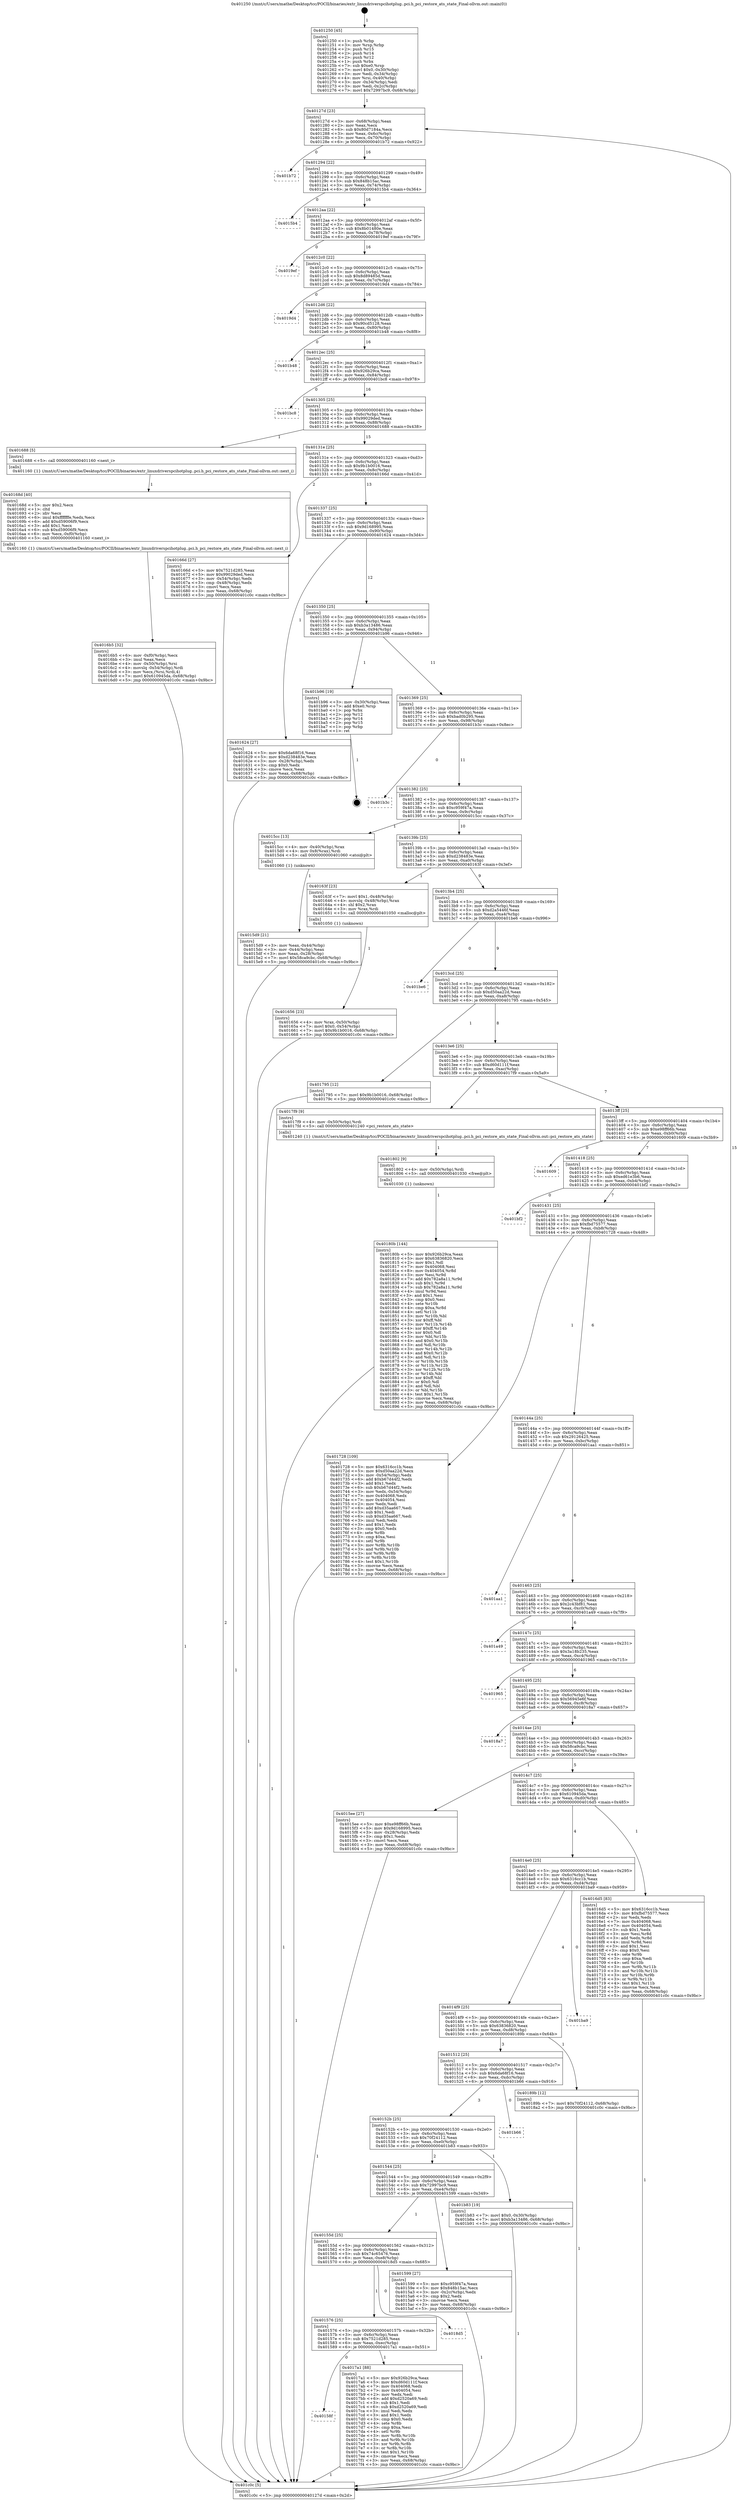 digraph "0x401250" {
  label = "0x401250 (/mnt/c/Users/mathe/Desktop/tcc/POCII/binaries/extr_linuxdriverspcihotplug..pci.h_pci_restore_ats_state_Final-ollvm.out::main(0))"
  labelloc = "t"
  node[shape=record]

  Entry [label="",width=0.3,height=0.3,shape=circle,fillcolor=black,style=filled]
  "0x40127d" [label="{
     0x40127d [23]\l
     | [instrs]\l
     &nbsp;&nbsp;0x40127d \<+3\>: mov -0x68(%rbp),%eax\l
     &nbsp;&nbsp;0x401280 \<+2\>: mov %eax,%ecx\l
     &nbsp;&nbsp;0x401282 \<+6\>: sub $0x80d7184a,%ecx\l
     &nbsp;&nbsp;0x401288 \<+3\>: mov %eax,-0x6c(%rbp)\l
     &nbsp;&nbsp;0x40128b \<+3\>: mov %ecx,-0x70(%rbp)\l
     &nbsp;&nbsp;0x40128e \<+6\>: je 0000000000401b72 \<main+0x922\>\l
  }"]
  "0x401b72" [label="{
     0x401b72\l
  }", style=dashed]
  "0x401294" [label="{
     0x401294 [22]\l
     | [instrs]\l
     &nbsp;&nbsp;0x401294 \<+5\>: jmp 0000000000401299 \<main+0x49\>\l
     &nbsp;&nbsp;0x401299 \<+3\>: mov -0x6c(%rbp),%eax\l
     &nbsp;&nbsp;0x40129c \<+5\>: sub $0x848b15ac,%eax\l
     &nbsp;&nbsp;0x4012a1 \<+3\>: mov %eax,-0x74(%rbp)\l
     &nbsp;&nbsp;0x4012a4 \<+6\>: je 00000000004015b4 \<main+0x364\>\l
  }"]
  Exit [label="",width=0.3,height=0.3,shape=circle,fillcolor=black,style=filled,peripheries=2]
  "0x4015b4" [label="{
     0x4015b4\l
  }", style=dashed]
  "0x4012aa" [label="{
     0x4012aa [22]\l
     | [instrs]\l
     &nbsp;&nbsp;0x4012aa \<+5\>: jmp 00000000004012af \<main+0x5f\>\l
     &nbsp;&nbsp;0x4012af \<+3\>: mov -0x6c(%rbp),%eax\l
     &nbsp;&nbsp;0x4012b2 \<+5\>: sub $0x8b01480e,%eax\l
     &nbsp;&nbsp;0x4012b7 \<+3\>: mov %eax,-0x78(%rbp)\l
     &nbsp;&nbsp;0x4012ba \<+6\>: je 00000000004019ef \<main+0x79f\>\l
  }"]
  "0x40180b" [label="{
     0x40180b [144]\l
     | [instrs]\l
     &nbsp;&nbsp;0x40180b \<+5\>: mov $0x926b29ca,%eax\l
     &nbsp;&nbsp;0x401810 \<+5\>: mov $0x63836820,%ecx\l
     &nbsp;&nbsp;0x401815 \<+2\>: mov $0x1,%dl\l
     &nbsp;&nbsp;0x401817 \<+7\>: mov 0x404068,%esi\l
     &nbsp;&nbsp;0x40181e \<+8\>: mov 0x404054,%r8d\l
     &nbsp;&nbsp;0x401826 \<+3\>: mov %esi,%r9d\l
     &nbsp;&nbsp;0x401829 \<+7\>: add $0x782a8a11,%r9d\l
     &nbsp;&nbsp;0x401830 \<+4\>: sub $0x1,%r9d\l
     &nbsp;&nbsp;0x401834 \<+7\>: sub $0x782a8a11,%r9d\l
     &nbsp;&nbsp;0x40183b \<+4\>: imul %r9d,%esi\l
     &nbsp;&nbsp;0x40183f \<+3\>: and $0x1,%esi\l
     &nbsp;&nbsp;0x401842 \<+3\>: cmp $0x0,%esi\l
     &nbsp;&nbsp;0x401845 \<+4\>: sete %r10b\l
     &nbsp;&nbsp;0x401849 \<+4\>: cmp $0xa,%r8d\l
     &nbsp;&nbsp;0x40184d \<+4\>: setl %r11b\l
     &nbsp;&nbsp;0x401851 \<+3\>: mov %r10b,%bl\l
     &nbsp;&nbsp;0x401854 \<+3\>: xor $0xff,%bl\l
     &nbsp;&nbsp;0x401857 \<+3\>: mov %r11b,%r14b\l
     &nbsp;&nbsp;0x40185a \<+4\>: xor $0xff,%r14b\l
     &nbsp;&nbsp;0x40185e \<+3\>: xor $0x0,%dl\l
     &nbsp;&nbsp;0x401861 \<+3\>: mov %bl,%r15b\l
     &nbsp;&nbsp;0x401864 \<+4\>: and $0x0,%r15b\l
     &nbsp;&nbsp;0x401868 \<+3\>: and %dl,%r10b\l
     &nbsp;&nbsp;0x40186b \<+3\>: mov %r14b,%r12b\l
     &nbsp;&nbsp;0x40186e \<+4\>: and $0x0,%r12b\l
     &nbsp;&nbsp;0x401872 \<+3\>: and %dl,%r11b\l
     &nbsp;&nbsp;0x401875 \<+3\>: or %r10b,%r15b\l
     &nbsp;&nbsp;0x401878 \<+3\>: or %r11b,%r12b\l
     &nbsp;&nbsp;0x40187b \<+3\>: xor %r12b,%r15b\l
     &nbsp;&nbsp;0x40187e \<+3\>: or %r14b,%bl\l
     &nbsp;&nbsp;0x401881 \<+3\>: xor $0xff,%bl\l
     &nbsp;&nbsp;0x401884 \<+3\>: or $0x0,%dl\l
     &nbsp;&nbsp;0x401887 \<+2\>: and %dl,%bl\l
     &nbsp;&nbsp;0x401889 \<+3\>: or %bl,%r15b\l
     &nbsp;&nbsp;0x40188c \<+4\>: test $0x1,%r15b\l
     &nbsp;&nbsp;0x401890 \<+3\>: cmovne %ecx,%eax\l
     &nbsp;&nbsp;0x401893 \<+3\>: mov %eax,-0x68(%rbp)\l
     &nbsp;&nbsp;0x401896 \<+5\>: jmp 0000000000401c0c \<main+0x9bc\>\l
  }"]
  "0x4019ef" [label="{
     0x4019ef\l
  }", style=dashed]
  "0x4012c0" [label="{
     0x4012c0 [22]\l
     | [instrs]\l
     &nbsp;&nbsp;0x4012c0 \<+5\>: jmp 00000000004012c5 \<main+0x75\>\l
     &nbsp;&nbsp;0x4012c5 \<+3\>: mov -0x6c(%rbp),%eax\l
     &nbsp;&nbsp;0x4012c8 \<+5\>: sub $0x8d89485d,%eax\l
     &nbsp;&nbsp;0x4012cd \<+3\>: mov %eax,-0x7c(%rbp)\l
     &nbsp;&nbsp;0x4012d0 \<+6\>: je 00000000004019d4 \<main+0x784\>\l
  }"]
  "0x401802" [label="{
     0x401802 [9]\l
     | [instrs]\l
     &nbsp;&nbsp;0x401802 \<+4\>: mov -0x50(%rbp),%rdi\l
     &nbsp;&nbsp;0x401806 \<+5\>: call 0000000000401030 \<free@plt\>\l
     | [calls]\l
     &nbsp;&nbsp;0x401030 \{1\} (unknown)\l
  }"]
  "0x4019d4" [label="{
     0x4019d4\l
  }", style=dashed]
  "0x4012d6" [label="{
     0x4012d6 [22]\l
     | [instrs]\l
     &nbsp;&nbsp;0x4012d6 \<+5\>: jmp 00000000004012db \<main+0x8b\>\l
     &nbsp;&nbsp;0x4012db \<+3\>: mov -0x6c(%rbp),%eax\l
     &nbsp;&nbsp;0x4012de \<+5\>: sub $0x90cd5128,%eax\l
     &nbsp;&nbsp;0x4012e3 \<+3\>: mov %eax,-0x80(%rbp)\l
     &nbsp;&nbsp;0x4012e6 \<+6\>: je 0000000000401b48 \<main+0x8f8\>\l
  }"]
  "0x40158f" [label="{
     0x40158f\l
  }", style=dashed]
  "0x401b48" [label="{
     0x401b48\l
  }", style=dashed]
  "0x4012ec" [label="{
     0x4012ec [25]\l
     | [instrs]\l
     &nbsp;&nbsp;0x4012ec \<+5\>: jmp 00000000004012f1 \<main+0xa1\>\l
     &nbsp;&nbsp;0x4012f1 \<+3\>: mov -0x6c(%rbp),%eax\l
     &nbsp;&nbsp;0x4012f4 \<+5\>: sub $0x926b29ca,%eax\l
     &nbsp;&nbsp;0x4012f9 \<+6\>: mov %eax,-0x84(%rbp)\l
     &nbsp;&nbsp;0x4012ff \<+6\>: je 0000000000401bc8 \<main+0x978\>\l
  }"]
  "0x4017a1" [label="{
     0x4017a1 [88]\l
     | [instrs]\l
     &nbsp;&nbsp;0x4017a1 \<+5\>: mov $0x926b29ca,%eax\l
     &nbsp;&nbsp;0x4017a6 \<+5\>: mov $0xd60d111f,%ecx\l
     &nbsp;&nbsp;0x4017ab \<+7\>: mov 0x404068,%edx\l
     &nbsp;&nbsp;0x4017b2 \<+7\>: mov 0x404054,%esi\l
     &nbsp;&nbsp;0x4017b9 \<+2\>: mov %edx,%edi\l
     &nbsp;&nbsp;0x4017bb \<+6\>: add $0xd2520a69,%edi\l
     &nbsp;&nbsp;0x4017c1 \<+3\>: sub $0x1,%edi\l
     &nbsp;&nbsp;0x4017c4 \<+6\>: sub $0xd2520a69,%edi\l
     &nbsp;&nbsp;0x4017ca \<+3\>: imul %edi,%edx\l
     &nbsp;&nbsp;0x4017cd \<+3\>: and $0x1,%edx\l
     &nbsp;&nbsp;0x4017d0 \<+3\>: cmp $0x0,%edx\l
     &nbsp;&nbsp;0x4017d3 \<+4\>: sete %r8b\l
     &nbsp;&nbsp;0x4017d7 \<+3\>: cmp $0xa,%esi\l
     &nbsp;&nbsp;0x4017da \<+4\>: setl %r9b\l
     &nbsp;&nbsp;0x4017de \<+3\>: mov %r8b,%r10b\l
     &nbsp;&nbsp;0x4017e1 \<+3\>: and %r9b,%r10b\l
     &nbsp;&nbsp;0x4017e4 \<+3\>: xor %r9b,%r8b\l
     &nbsp;&nbsp;0x4017e7 \<+3\>: or %r8b,%r10b\l
     &nbsp;&nbsp;0x4017ea \<+4\>: test $0x1,%r10b\l
     &nbsp;&nbsp;0x4017ee \<+3\>: cmovne %ecx,%eax\l
     &nbsp;&nbsp;0x4017f1 \<+3\>: mov %eax,-0x68(%rbp)\l
     &nbsp;&nbsp;0x4017f4 \<+5\>: jmp 0000000000401c0c \<main+0x9bc\>\l
  }"]
  "0x401bc8" [label="{
     0x401bc8\l
  }", style=dashed]
  "0x401305" [label="{
     0x401305 [25]\l
     | [instrs]\l
     &nbsp;&nbsp;0x401305 \<+5\>: jmp 000000000040130a \<main+0xba\>\l
     &nbsp;&nbsp;0x40130a \<+3\>: mov -0x6c(%rbp),%eax\l
     &nbsp;&nbsp;0x40130d \<+5\>: sub $0x99029ded,%eax\l
     &nbsp;&nbsp;0x401312 \<+6\>: mov %eax,-0x88(%rbp)\l
     &nbsp;&nbsp;0x401318 \<+6\>: je 0000000000401688 \<main+0x438\>\l
  }"]
  "0x401576" [label="{
     0x401576 [25]\l
     | [instrs]\l
     &nbsp;&nbsp;0x401576 \<+5\>: jmp 000000000040157b \<main+0x32b\>\l
     &nbsp;&nbsp;0x40157b \<+3\>: mov -0x6c(%rbp),%eax\l
     &nbsp;&nbsp;0x40157e \<+5\>: sub $0x7521d285,%eax\l
     &nbsp;&nbsp;0x401583 \<+6\>: mov %eax,-0xec(%rbp)\l
     &nbsp;&nbsp;0x401589 \<+6\>: je 00000000004017a1 \<main+0x551\>\l
  }"]
  "0x401688" [label="{
     0x401688 [5]\l
     | [instrs]\l
     &nbsp;&nbsp;0x401688 \<+5\>: call 0000000000401160 \<next_i\>\l
     | [calls]\l
     &nbsp;&nbsp;0x401160 \{1\} (/mnt/c/Users/mathe/Desktop/tcc/POCII/binaries/extr_linuxdriverspcihotplug..pci.h_pci_restore_ats_state_Final-ollvm.out::next_i)\l
  }"]
  "0x40131e" [label="{
     0x40131e [25]\l
     | [instrs]\l
     &nbsp;&nbsp;0x40131e \<+5\>: jmp 0000000000401323 \<main+0xd3\>\l
     &nbsp;&nbsp;0x401323 \<+3\>: mov -0x6c(%rbp),%eax\l
     &nbsp;&nbsp;0x401326 \<+5\>: sub $0x9b1b0016,%eax\l
     &nbsp;&nbsp;0x40132b \<+6\>: mov %eax,-0x8c(%rbp)\l
     &nbsp;&nbsp;0x401331 \<+6\>: je 000000000040166d \<main+0x41d\>\l
  }"]
  "0x4018d5" [label="{
     0x4018d5\l
  }", style=dashed]
  "0x40166d" [label="{
     0x40166d [27]\l
     | [instrs]\l
     &nbsp;&nbsp;0x40166d \<+5\>: mov $0x7521d285,%eax\l
     &nbsp;&nbsp;0x401672 \<+5\>: mov $0x99029ded,%ecx\l
     &nbsp;&nbsp;0x401677 \<+3\>: mov -0x54(%rbp),%edx\l
     &nbsp;&nbsp;0x40167a \<+3\>: cmp -0x48(%rbp),%edx\l
     &nbsp;&nbsp;0x40167d \<+3\>: cmovl %ecx,%eax\l
     &nbsp;&nbsp;0x401680 \<+3\>: mov %eax,-0x68(%rbp)\l
     &nbsp;&nbsp;0x401683 \<+5\>: jmp 0000000000401c0c \<main+0x9bc\>\l
  }"]
  "0x401337" [label="{
     0x401337 [25]\l
     | [instrs]\l
     &nbsp;&nbsp;0x401337 \<+5\>: jmp 000000000040133c \<main+0xec\>\l
     &nbsp;&nbsp;0x40133c \<+3\>: mov -0x6c(%rbp),%eax\l
     &nbsp;&nbsp;0x40133f \<+5\>: sub $0x9d168995,%eax\l
     &nbsp;&nbsp;0x401344 \<+6\>: mov %eax,-0x90(%rbp)\l
     &nbsp;&nbsp;0x40134a \<+6\>: je 0000000000401624 \<main+0x3d4\>\l
  }"]
  "0x4016b5" [label="{
     0x4016b5 [32]\l
     | [instrs]\l
     &nbsp;&nbsp;0x4016b5 \<+6\>: mov -0xf0(%rbp),%ecx\l
     &nbsp;&nbsp;0x4016bb \<+3\>: imul %eax,%ecx\l
     &nbsp;&nbsp;0x4016be \<+4\>: mov -0x50(%rbp),%rsi\l
     &nbsp;&nbsp;0x4016c2 \<+4\>: movslq -0x54(%rbp),%rdi\l
     &nbsp;&nbsp;0x4016c6 \<+3\>: mov %ecx,(%rsi,%rdi,4)\l
     &nbsp;&nbsp;0x4016c9 \<+7\>: movl $0x610945da,-0x68(%rbp)\l
     &nbsp;&nbsp;0x4016d0 \<+5\>: jmp 0000000000401c0c \<main+0x9bc\>\l
  }"]
  "0x401624" [label="{
     0x401624 [27]\l
     | [instrs]\l
     &nbsp;&nbsp;0x401624 \<+5\>: mov $0x6da68f16,%eax\l
     &nbsp;&nbsp;0x401629 \<+5\>: mov $0xd238483e,%ecx\l
     &nbsp;&nbsp;0x40162e \<+3\>: mov -0x28(%rbp),%edx\l
     &nbsp;&nbsp;0x401631 \<+3\>: cmp $0x0,%edx\l
     &nbsp;&nbsp;0x401634 \<+3\>: cmove %ecx,%eax\l
     &nbsp;&nbsp;0x401637 \<+3\>: mov %eax,-0x68(%rbp)\l
     &nbsp;&nbsp;0x40163a \<+5\>: jmp 0000000000401c0c \<main+0x9bc\>\l
  }"]
  "0x401350" [label="{
     0x401350 [25]\l
     | [instrs]\l
     &nbsp;&nbsp;0x401350 \<+5\>: jmp 0000000000401355 \<main+0x105\>\l
     &nbsp;&nbsp;0x401355 \<+3\>: mov -0x6c(%rbp),%eax\l
     &nbsp;&nbsp;0x401358 \<+5\>: sub $0xb3a13486,%eax\l
     &nbsp;&nbsp;0x40135d \<+6\>: mov %eax,-0x94(%rbp)\l
     &nbsp;&nbsp;0x401363 \<+6\>: je 0000000000401b96 \<main+0x946\>\l
  }"]
  "0x40168d" [label="{
     0x40168d [40]\l
     | [instrs]\l
     &nbsp;&nbsp;0x40168d \<+5\>: mov $0x2,%ecx\l
     &nbsp;&nbsp;0x401692 \<+1\>: cltd\l
     &nbsp;&nbsp;0x401693 \<+2\>: idiv %ecx\l
     &nbsp;&nbsp;0x401695 \<+6\>: imul $0xfffffffe,%edx,%ecx\l
     &nbsp;&nbsp;0x40169b \<+6\>: add $0xd59006f9,%ecx\l
     &nbsp;&nbsp;0x4016a1 \<+3\>: add $0x1,%ecx\l
     &nbsp;&nbsp;0x4016a4 \<+6\>: sub $0xd59006f9,%ecx\l
     &nbsp;&nbsp;0x4016aa \<+6\>: mov %ecx,-0xf0(%rbp)\l
     &nbsp;&nbsp;0x4016b0 \<+5\>: call 0000000000401160 \<next_i\>\l
     | [calls]\l
     &nbsp;&nbsp;0x401160 \{1\} (/mnt/c/Users/mathe/Desktop/tcc/POCII/binaries/extr_linuxdriverspcihotplug..pci.h_pci_restore_ats_state_Final-ollvm.out::next_i)\l
  }"]
  "0x401b96" [label="{
     0x401b96 [19]\l
     | [instrs]\l
     &nbsp;&nbsp;0x401b96 \<+3\>: mov -0x30(%rbp),%eax\l
     &nbsp;&nbsp;0x401b99 \<+7\>: add $0xe0,%rsp\l
     &nbsp;&nbsp;0x401ba0 \<+1\>: pop %rbx\l
     &nbsp;&nbsp;0x401ba1 \<+2\>: pop %r12\l
     &nbsp;&nbsp;0x401ba3 \<+2\>: pop %r14\l
     &nbsp;&nbsp;0x401ba5 \<+2\>: pop %r15\l
     &nbsp;&nbsp;0x401ba7 \<+1\>: pop %rbp\l
     &nbsp;&nbsp;0x401ba8 \<+1\>: ret\l
  }"]
  "0x401369" [label="{
     0x401369 [25]\l
     | [instrs]\l
     &nbsp;&nbsp;0x401369 \<+5\>: jmp 000000000040136e \<main+0x11e\>\l
     &nbsp;&nbsp;0x40136e \<+3\>: mov -0x6c(%rbp),%eax\l
     &nbsp;&nbsp;0x401371 \<+5\>: sub $0xbad0b295,%eax\l
     &nbsp;&nbsp;0x401376 \<+6\>: mov %eax,-0x98(%rbp)\l
     &nbsp;&nbsp;0x40137c \<+6\>: je 0000000000401b3c \<main+0x8ec\>\l
  }"]
  "0x401656" [label="{
     0x401656 [23]\l
     | [instrs]\l
     &nbsp;&nbsp;0x401656 \<+4\>: mov %rax,-0x50(%rbp)\l
     &nbsp;&nbsp;0x40165a \<+7\>: movl $0x0,-0x54(%rbp)\l
     &nbsp;&nbsp;0x401661 \<+7\>: movl $0x9b1b0016,-0x68(%rbp)\l
     &nbsp;&nbsp;0x401668 \<+5\>: jmp 0000000000401c0c \<main+0x9bc\>\l
  }"]
  "0x401b3c" [label="{
     0x401b3c\l
  }", style=dashed]
  "0x401382" [label="{
     0x401382 [25]\l
     | [instrs]\l
     &nbsp;&nbsp;0x401382 \<+5\>: jmp 0000000000401387 \<main+0x137\>\l
     &nbsp;&nbsp;0x401387 \<+3\>: mov -0x6c(%rbp),%eax\l
     &nbsp;&nbsp;0x40138a \<+5\>: sub $0xc959f47a,%eax\l
     &nbsp;&nbsp;0x40138f \<+6\>: mov %eax,-0x9c(%rbp)\l
     &nbsp;&nbsp;0x401395 \<+6\>: je 00000000004015cc \<main+0x37c\>\l
  }"]
  "0x4015d9" [label="{
     0x4015d9 [21]\l
     | [instrs]\l
     &nbsp;&nbsp;0x4015d9 \<+3\>: mov %eax,-0x44(%rbp)\l
     &nbsp;&nbsp;0x4015dc \<+3\>: mov -0x44(%rbp),%eax\l
     &nbsp;&nbsp;0x4015df \<+3\>: mov %eax,-0x28(%rbp)\l
     &nbsp;&nbsp;0x4015e2 \<+7\>: movl $0x58ca9cbc,-0x68(%rbp)\l
     &nbsp;&nbsp;0x4015e9 \<+5\>: jmp 0000000000401c0c \<main+0x9bc\>\l
  }"]
  "0x4015cc" [label="{
     0x4015cc [13]\l
     | [instrs]\l
     &nbsp;&nbsp;0x4015cc \<+4\>: mov -0x40(%rbp),%rax\l
     &nbsp;&nbsp;0x4015d0 \<+4\>: mov 0x8(%rax),%rdi\l
     &nbsp;&nbsp;0x4015d4 \<+5\>: call 0000000000401060 \<atoi@plt\>\l
     | [calls]\l
     &nbsp;&nbsp;0x401060 \{1\} (unknown)\l
  }"]
  "0x40139b" [label="{
     0x40139b [25]\l
     | [instrs]\l
     &nbsp;&nbsp;0x40139b \<+5\>: jmp 00000000004013a0 \<main+0x150\>\l
     &nbsp;&nbsp;0x4013a0 \<+3\>: mov -0x6c(%rbp),%eax\l
     &nbsp;&nbsp;0x4013a3 \<+5\>: sub $0xd238483e,%eax\l
     &nbsp;&nbsp;0x4013a8 \<+6\>: mov %eax,-0xa0(%rbp)\l
     &nbsp;&nbsp;0x4013ae \<+6\>: je 000000000040163f \<main+0x3ef\>\l
  }"]
  "0x401250" [label="{
     0x401250 [45]\l
     | [instrs]\l
     &nbsp;&nbsp;0x401250 \<+1\>: push %rbp\l
     &nbsp;&nbsp;0x401251 \<+3\>: mov %rsp,%rbp\l
     &nbsp;&nbsp;0x401254 \<+2\>: push %r15\l
     &nbsp;&nbsp;0x401256 \<+2\>: push %r14\l
     &nbsp;&nbsp;0x401258 \<+2\>: push %r12\l
     &nbsp;&nbsp;0x40125a \<+1\>: push %rbx\l
     &nbsp;&nbsp;0x40125b \<+7\>: sub $0xe0,%rsp\l
     &nbsp;&nbsp;0x401262 \<+7\>: movl $0x0,-0x30(%rbp)\l
     &nbsp;&nbsp;0x401269 \<+3\>: mov %edi,-0x34(%rbp)\l
     &nbsp;&nbsp;0x40126c \<+4\>: mov %rsi,-0x40(%rbp)\l
     &nbsp;&nbsp;0x401270 \<+3\>: mov -0x34(%rbp),%edi\l
     &nbsp;&nbsp;0x401273 \<+3\>: mov %edi,-0x2c(%rbp)\l
     &nbsp;&nbsp;0x401276 \<+7\>: movl $0x72997bc9,-0x68(%rbp)\l
  }"]
  "0x40163f" [label="{
     0x40163f [23]\l
     | [instrs]\l
     &nbsp;&nbsp;0x40163f \<+7\>: movl $0x1,-0x48(%rbp)\l
     &nbsp;&nbsp;0x401646 \<+4\>: movslq -0x48(%rbp),%rax\l
     &nbsp;&nbsp;0x40164a \<+4\>: shl $0x2,%rax\l
     &nbsp;&nbsp;0x40164e \<+3\>: mov %rax,%rdi\l
     &nbsp;&nbsp;0x401651 \<+5\>: call 0000000000401050 \<malloc@plt\>\l
     | [calls]\l
     &nbsp;&nbsp;0x401050 \{1\} (unknown)\l
  }"]
  "0x4013b4" [label="{
     0x4013b4 [25]\l
     | [instrs]\l
     &nbsp;&nbsp;0x4013b4 \<+5\>: jmp 00000000004013b9 \<main+0x169\>\l
     &nbsp;&nbsp;0x4013b9 \<+3\>: mov -0x6c(%rbp),%eax\l
     &nbsp;&nbsp;0x4013bc \<+5\>: sub $0xd2a5446f,%eax\l
     &nbsp;&nbsp;0x4013c1 \<+6\>: mov %eax,-0xa4(%rbp)\l
     &nbsp;&nbsp;0x4013c7 \<+6\>: je 0000000000401be6 \<main+0x996\>\l
  }"]
  "0x401c0c" [label="{
     0x401c0c [5]\l
     | [instrs]\l
     &nbsp;&nbsp;0x401c0c \<+5\>: jmp 000000000040127d \<main+0x2d\>\l
  }"]
  "0x401be6" [label="{
     0x401be6\l
  }", style=dashed]
  "0x4013cd" [label="{
     0x4013cd [25]\l
     | [instrs]\l
     &nbsp;&nbsp;0x4013cd \<+5\>: jmp 00000000004013d2 \<main+0x182\>\l
     &nbsp;&nbsp;0x4013d2 \<+3\>: mov -0x6c(%rbp),%eax\l
     &nbsp;&nbsp;0x4013d5 \<+5\>: sub $0xd50aa22d,%eax\l
     &nbsp;&nbsp;0x4013da \<+6\>: mov %eax,-0xa8(%rbp)\l
     &nbsp;&nbsp;0x4013e0 \<+6\>: je 0000000000401795 \<main+0x545\>\l
  }"]
  "0x40155d" [label="{
     0x40155d [25]\l
     | [instrs]\l
     &nbsp;&nbsp;0x40155d \<+5\>: jmp 0000000000401562 \<main+0x312\>\l
     &nbsp;&nbsp;0x401562 \<+3\>: mov -0x6c(%rbp),%eax\l
     &nbsp;&nbsp;0x401565 \<+5\>: sub $0x74c65476,%eax\l
     &nbsp;&nbsp;0x40156a \<+6\>: mov %eax,-0xe8(%rbp)\l
     &nbsp;&nbsp;0x401570 \<+6\>: je 00000000004018d5 \<main+0x685\>\l
  }"]
  "0x401795" [label="{
     0x401795 [12]\l
     | [instrs]\l
     &nbsp;&nbsp;0x401795 \<+7\>: movl $0x9b1b0016,-0x68(%rbp)\l
     &nbsp;&nbsp;0x40179c \<+5\>: jmp 0000000000401c0c \<main+0x9bc\>\l
  }"]
  "0x4013e6" [label="{
     0x4013e6 [25]\l
     | [instrs]\l
     &nbsp;&nbsp;0x4013e6 \<+5\>: jmp 00000000004013eb \<main+0x19b\>\l
     &nbsp;&nbsp;0x4013eb \<+3\>: mov -0x6c(%rbp),%eax\l
     &nbsp;&nbsp;0x4013ee \<+5\>: sub $0xd60d111f,%eax\l
     &nbsp;&nbsp;0x4013f3 \<+6\>: mov %eax,-0xac(%rbp)\l
     &nbsp;&nbsp;0x4013f9 \<+6\>: je 00000000004017f9 \<main+0x5a9\>\l
  }"]
  "0x401599" [label="{
     0x401599 [27]\l
     | [instrs]\l
     &nbsp;&nbsp;0x401599 \<+5\>: mov $0xc959f47a,%eax\l
     &nbsp;&nbsp;0x40159e \<+5\>: mov $0x848b15ac,%ecx\l
     &nbsp;&nbsp;0x4015a3 \<+3\>: mov -0x2c(%rbp),%edx\l
     &nbsp;&nbsp;0x4015a6 \<+3\>: cmp $0x2,%edx\l
     &nbsp;&nbsp;0x4015a9 \<+3\>: cmovne %ecx,%eax\l
     &nbsp;&nbsp;0x4015ac \<+3\>: mov %eax,-0x68(%rbp)\l
     &nbsp;&nbsp;0x4015af \<+5\>: jmp 0000000000401c0c \<main+0x9bc\>\l
  }"]
  "0x4017f9" [label="{
     0x4017f9 [9]\l
     | [instrs]\l
     &nbsp;&nbsp;0x4017f9 \<+4\>: mov -0x50(%rbp),%rdi\l
     &nbsp;&nbsp;0x4017fd \<+5\>: call 0000000000401240 \<pci_restore_ats_state\>\l
     | [calls]\l
     &nbsp;&nbsp;0x401240 \{1\} (/mnt/c/Users/mathe/Desktop/tcc/POCII/binaries/extr_linuxdriverspcihotplug..pci.h_pci_restore_ats_state_Final-ollvm.out::pci_restore_ats_state)\l
  }"]
  "0x4013ff" [label="{
     0x4013ff [25]\l
     | [instrs]\l
     &nbsp;&nbsp;0x4013ff \<+5\>: jmp 0000000000401404 \<main+0x1b4\>\l
     &nbsp;&nbsp;0x401404 \<+3\>: mov -0x6c(%rbp),%eax\l
     &nbsp;&nbsp;0x401407 \<+5\>: sub $0xe98ff66b,%eax\l
     &nbsp;&nbsp;0x40140c \<+6\>: mov %eax,-0xb0(%rbp)\l
     &nbsp;&nbsp;0x401412 \<+6\>: je 0000000000401609 \<main+0x3b9\>\l
  }"]
  "0x401544" [label="{
     0x401544 [25]\l
     | [instrs]\l
     &nbsp;&nbsp;0x401544 \<+5\>: jmp 0000000000401549 \<main+0x2f9\>\l
     &nbsp;&nbsp;0x401549 \<+3\>: mov -0x6c(%rbp),%eax\l
     &nbsp;&nbsp;0x40154c \<+5\>: sub $0x72997bc9,%eax\l
     &nbsp;&nbsp;0x401551 \<+6\>: mov %eax,-0xe4(%rbp)\l
     &nbsp;&nbsp;0x401557 \<+6\>: je 0000000000401599 \<main+0x349\>\l
  }"]
  "0x401609" [label="{
     0x401609\l
  }", style=dashed]
  "0x401418" [label="{
     0x401418 [25]\l
     | [instrs]\l
     &nbsp;&nbsp;0x401418 \<+5\>: jmp 000000000040141d \<main+0x1cd\>\l
     &nbsp;&nbsp;0x40141d \<+3\>: mov -0x6c(%rbp),%eax\l
     &nbsp;&nbsp;0x401420 \<+5\>: sub $0xed61e3b6,%eax\l
     &nbsp;&nbsp;0x401425 \<+6\>: mov %eax,-0xb4(%rbp)\l
     &nbsp;&nbsp;0x40142b \<+6\>: je 0000000000401bf2 \<main+0x9a2\>\l
  }"]
  "0x401b83" [label="{
     0x401b83 [19]\l
     | [instrs]\l
     &nbsp;&nbsp;0x401b83 \<+7\>: movl $0x0,-0x30(%rbp)\l
     &nbsp;&nbsp;0x401b8a \<+7\>: movl $0xb3a13486,-0x68(%rbp)\l
     &nbsp;&nbsp;0x401b91 \<+5\>: jmp 0000000000401c0c \<main+0x9bc\>\l
  }"]
  "0x401bf2" [label="{
     0x401bf2\l
  }", style=dashed]
  "0x401431" [label="{
     0x401431 [25]\l
     | [instrs]\l
     &nbsp;&nbsp;0x401431 \<+5\>: jmp 0000000000401436 \<main+0x1e6\>\l
     &nbsp;&nbsp;0x401436 \<+3\>: mov -0x6c(%rbp),%eax\l
     &nbsp;&nbsp;0x401439 \<+5\>: sub $0xfbd75577,%eax\l
     &nbsp;&nbsp;0x40143e \<+6\>: mov %eax,-0xb8(%rbp)\l
     &nbsp;&nbsp;0x401444 \<+6\>: je 0000000000401728 \<main+0x4d8\>\l
  }"]
  "0x40152b" [label="{
     0x40152b [25]\l
     | [instrs]\l
     &nbsp;&nbsp;0x40152b \<+5\>: jmp 0000000000401530 \<main+0x2e0\>\l
     &nbsp;&nbsp;0x401530 \<+3\>: mov -0x6c(%rbp),%eax\l
     &nbsp;&nbsp;0x401533 \<+5\>: sub $0x70f24112,%eax\l
     &nbsp;&nbsp;0x401538 \<+6\>: mov %eax,-0xe0(%rbp)\l
     &nbsp;&nbsp;0x40153e \<+6\>: je 0000000000401b83 \<main+0x933\>\l
  }"]
  "0x401728" [label="{
     0x401728 [109]\l
     | [instrs]\l
     &nbsp;&nbsp;0x401728 \<+5\>: mov $0x6316cc1b,%eax\l
     &nbsp;&nbsp;0x40172d \<+5\>: mov $0xd50aa22d,%ecx\l
     &nbsp;&nbsp;0x401732 \<+3\>: mov -0x54(%rbp),%edx\l
     &nbsp;&nbsp;0x401735 \<+6\>: add $0xb67d44f2,%edx\l
     &nbsp;&nbsp;0x40173b \<+3\>: add $0x1,%edx\l
     &nbsp;&nbsp;0x40173e \<+6\>: sub $0xb67d44f2,%edx\l
     &nbsp;&nbsp;0x401744 \<+3\>: mov %edx,-0x54(%rbp)\l
     &nbsp;&nbsp;0x401747 \<+7\>: mov 0x404068,%edx\l
     &nbsp;&nbsp;0x40174e \<+7\>: mov 0x404054,%esi\l
     &nbsp;&nbsp;0x401755 \<+2\>: mov %edx,%edi\l
     &nbsp;&nbsp;0x401757 \<+6\>: add $0xd35aa667,%edi\l
     &nbsp;&nbsp;0x40175d \<+3\>: sub $0x1,%edi\l
     &nbsp;&nbsp;0x401760 \<+6\>: sub $0xd35aa667,%edi\l
     &nbsp;&nbsp;0x401766 \<+3\>: imul %edi,%edx\l
     &nbsp;&nbsp;0x401769 \<+3\>: and $0x1,%edx\l
     &nbsp;&nbsp;0x40176c \<+3\>: cmp $0x0,%edx\l
     &nbsp;&nbsp;0x40176f \<+4\>: sete %r8b\l
     &nbsp;&nbsp;0x401773 \<+3\>: cmp $0xa,%esi\l
     &nbsp;&nbsp;0x401776 \<+4\>: setl %r9b\l
     &nbsp;&nbsp;0x40177a \<+3\>: mov %r8b,%r10b\l
     &nbsp;&nbsp;0x40177d \<+3\>: and %r9b,%r10b\l
     &nbsp;&nbsp;0x401780 \<+3\>: xor %r9b,%r8b\l
     &nbsp;&nbsp;0x401783 \<+3\>: or %r8b,%r10b\l
     &nbsp;&nbsp;0x401786 \<+4\>: test $0x1,%r10b\l
     &nbsp;&nbsp;0x40178a \<+3\>: cmovne %ecx,%eax\l
     &nbsp;&nbsp;0x40178d \<+3\>: mov %eax,-0x68(%rbp)\l
     &nbsp;&nbsp;0x401790 \<+5\>: jmp 0000000000401c0c \<main+0x9bc\>\l
  }"]
  "0x40144a" [label="{
     0x40144a [25]\l
     | [instrs]\l
     &nbsp;&nbsp;0x40144a \<+5\>: jmp 000000000040144f \<main+0x1ff\>\l
     &nbsp;&nbsp;0x40144f \<+3\>: mov -0x6c(%rbp),%eax\l
     &nbsp;&nbsp;0x401452 \<+5\>: sub $0x29126425,%eax\l
     &nbsp;&nbsp;0x401457 \<+6\>: mov %eax,-0xbc(%rbp)\l
     &nbsp;&nbsp;0x40145d \<+6\>: je 0000000000401aa1 \<main+0x851\>\l
  }"]
  "0x401b66" [label="{
     0x401b66\l
  }", style=dashed]
  "0x401aa1" [label="{
     0x401aa1\l
  }", style=dashed]
  "0x401463" [label="{
     0x401463 [25]\l
     | [instrs]\l
     &nbsp;&nbsp;0x401463 \<+5\>: jmp 0000000000401468 \<main+0x218\>\l
     &nbsp;&nbsp;0x401468 \<+3\>: mov -0x6c(%rbp),%eax\l
     &nbsp;&nbsp;0x40146b \<+5\>: sub $0x2c43bf81,%eax\l
     &nbsp;&nbsp;0x401470 \<+6\>: mov %eax,-0xc0(%rbp)\l
     &nbsp;&nbsp;0x401476 \<+6\>: je 0000000000401a49 \<main+0x7f9\>\l
  }"]
  "0x401512" [label="{
     0x401512 [25]\l
     | [instrs]\l
     &nbsp;&nbsp;0x401512 \<+5\>: jmp 0000000000401517 \<main+0x2c7\>\l
     &nbsp;&nbsp;0x401517 \<+3\>: mov -0x6c(%rbp),%eax\l
     &nbsp;&nbsp;0x40151a \<+5\>: sub $0x6da68f16,%eax\l
     &nbsp;&nbsp;0x40151f \<+6\>: mov %eax,-0xdc(%rbp)\l
     &nbsp;&nbsp;0x401525 \<+6\>: je 0000000000401b66 \<main+0x916\>\l
  }"]
  "0x401a49" [label="{
     0x401a49\l
  }", style=dashed]
  "0x40147c" [label="{
     0x40147c [25]\l
     | [instrs]\l
     &nbsp;&nbsp;0x40147c \<+5\>: jmp 0000000000401481 \<main+0x231\>\l
     &nbsp;&nbsp;0x401481 \<+3\>: mov -0x6c(%rbp),%eax\l
     &nbsp;&nbsp;0x401484 \<+5\>: sub $0x3a18b235,%eax\l
     &nbsp;&nbsp;0x401489 \<+6\>: mov %eax,-0xc4(%rbp)\l
     &nbsp;&nbsp;0x40148f \<+6\>: je 0000000000401965 \<main+0x715\>\l
  }"]
  "0x40189b" [label="{
     0x40189b [12]\l
     | [instrs]\l
     &nbsp;&nbsp;0x40189b \<+7\>: movl $0x70f24112,-0x68(%rbp)\l
     &nbsp;&nbsp;0x4018a2 \<+5\>: jmp 0000000000401c0c \<main+0x9bc\>\l
  }"]
  "0x401965" [label="{
     0x401965\l
  }", style=dashed]
  "0x401495" [label="{
     0x401495 [25]\l
     | [instrs]\l
     &nbsp;&nbsp;0x401495 \<+5\>: jmp 000000000040149a \<main+0x24a\>\l
     &nbsp;&nbsp;0x40149a \<+3\>: mov -0x6c(%rbp),%eax\l
     &nbsp;&nbsp;0x40149d \<+5\>: sub $0x56945e6f,%eax\l
     &nbsp;&nbsp;0x4014a2 \<+6\>: mov %eax,-0xc8(%rbp)\l
     &nbsp;&nbsp;0x4014a8 \<+6\>: je 00000000004018a7 \<main+0x657\>\l
  }"]
  "0x4014f9" [label="{
     0x4014f9 [25]\l
     | [instrs]\l
     &nbsp;&nbsp;0x4014f9 \<+5\>: jmp 00000000004014fe \<main+0x2ae\>\l
     &nbsp;&nbsp;0x4014fe \<+3\>: mov -0x6c(%rbp),%eax\l
     &nbsp;&nbsp;0x401501 \<+5\>: sub $0x63836820,%eax\l
     &nbsp;&nbsp;0x401506 \<+6\>: mov %eax,-0xd8(%rbp)\l
     &nbsp;&nbsp;0x40150c \<+6\>: je 000000000040189b \<main+0x64b\>\l
  }"]
  "0x4018a7" [label="{
     0x4018a7\l
  }", style=dashed]
  "0x4014ae" [label="{
     0x4014ae [25]\l
     | [instrs]\l
     &nbsp;&nbsp;0x4014ae \<+5\>: jmp 00000000004014b3 \<main+0x263\>\l
     &nbsp;&nbsp;0x4014b3 \<+3\>: mov -0x6c(%rbp),%eax\l
     &nbsp;&nbsp;0x4014b6 \<+5\>: sub $0x58ca9cbc,%eax\l
     &nbsp;&nbsp;0x4014bb \<+6\>: mov %eax,-0xcc(%rbp)\l
     &nbsp;&nbsp;0x4014c1 \<+6\>: je 00000000004015ee \<main+0x39e\>\l
  }"]
  "0x401ba9" [label="{
     0x401ba9\l
  }", style=dashed]
  "0x4015ee" [label="{
     0x4015ee [27]\l
     | [instrs]\l
     &nbsp;&nbsp;0x4015ee \<+5\>: mov $0xe98ff66b,%eax\l
     &nbsp;&nbsp;0x4015f3 \<+5\>: mov $0x9d168995,%ecx\l
     &nbsp;&nbsp;0x4015f8 \<+3\>: mov -0x28(%rbp),%edx\l
     &nbsp;&nbsp;0x4015fb \<+3\>: cmp $0x1,%edx\l
     &nbsp;&nbsp;0x4015fe \<+3\>: cmovl %ecx,%eax\l
     &nbsp;&nbsp;0x401601 \<+3\>: mov %eax,-0x68(%rbp)\l
     &nbsp;&nbsp;0x401604 \<+5\>: jmp 0000000000401c0c \<main+0x9bc\>\l
  }"]
  "0x4014c7" [label="{
     0x4014c7 [25]\l
     | [instrs]\l
     &nbsp;&nbsp;0x4014c7 \<+5\>: jmp 00000000004014cc \<main+0x27c\>\l
     &nbsp;&nbsp;0x4014cc \<+3\>: mov -0x6c(%rbp),%eax\l
     &nbsp;&nbsp;0x4014cf \<+5\>: sub $0x610945da,%eax\l
     &nbsp;&nbsp;0x4014d4 \<+6\>: mov %eax,-0xd0(%rbp)\l
     &nbsp;&nbsp;0x4014da \<+6\>: je 00000000004016d5 \<main+0x485\>\l
  }"]
  "0x4014e0" [label="{
     0x4014e0 [25]\l
     | [instrs]\l
     &nbsp;&nbsp;0x4014e0 \<+5\>: jmp 00000000004014e5 \<main+0x295\>\l
     &nbsp;&nbsp;0x4014e5 \<+3\>: mov -0x6c(%rbp),%eax\l
     &nbsp;&nbsp;0x4014e8 \<+5\>: sub $0x6316cc1b,%eax\l
     &nbsp;&nbsp;0x4014ed \<+6\>: mov %eax,-0xd4(%rbp)\l
     &nbsp;&nbsp;0x4014f3 \<+6\>: je 0000000000401ba9 \<main+0x959\>\l
  }"]
  "0x4016d5" [label="{
     0x4016d5 [83]\l
     | [instrs]\l
     &nbsp;&nbsp;0x4016d5 \<+5\>: mov $0x6316cc1b,%eax\l
     &nbsp;&nbsp;0x4016da \<+5\>: mov $0xfbd75577,%ecx\l
     &nbsp;&nbsp;0x4016df \<+2\>: xor %edx,%edx\l
     &nbsp;&nbsp;0x4016e1 \<+7\>: mov 0x404068,%esi\l
     &nbsp;&nbsp;0x4016e8 \<+7\>: mov 0x404054,%edi\l
     &nbsp;&nbsp;0x4016ef \<+3\>: sub $0x1,%edx\l
     &nbsp;&nbsp;0x4016f2 \<+3\>: mov %esi,%r8d\l
     &nbsp;&nbsp;0x4016f5 \<+3\>: add %edx,%r8d\l
     &nbsp;&nbsp;0x4016f8 \<+4\>: imul %r8d,%esi\l
     &nbsp;&nbsp;0x4016fc \<+3\>: and $0x1,%esi\l
     &nbsp;&nbsp;0x4016ff \<+3\>: cmp $0x0,%esi\l
     &nbsp;&nbsp;0x401702 \<+4\>: sete %r9b\l
     &nbsp;&nbsp;0x401706 \<+3\>: cmp $0xa,%edi\l
     &nbsp;&nbsp;0x401709 \<+4\>: setl %r10b\l
     &nbsp;&nbsp;0x40170d \<+3\>: mov %r9b,%r11b\l
     &nbsp;&nbsp;0x401710 \<+3\>: and %r10b,%r11b\l
     &nbsp;&nbsp;0x401713 \<+3\>: xor %r10b,%r9b\l
     &nbsp;&nbsp;0x401716 \<+3\>: or %r9b,%r11b\l
     &nbsp;&nbsp;0x401719 \<+4\>: test $0x1,%r11b\l
     &nbsp;&nbsp;0x40171d \<+3\>: cmovne %ecx,%eax\l
     &nbsp;&nbsp;0x401720 \<+3\>: mov %eax,-0x68(%rbp)\l
     &nbsp;&nbsp;0x401723 \<+5\>: jmp 0000000000401c0c \<main+0x9bc\>\l
  }"]
  Entry -> "0x401250" [label=" 1"]
  "0x40127d" -> "0x401b72" [label=" 0"]
  "0x40127d" -> "0x401294" [label=" 16"]
  "0x401b96" -> Exit [label=" 1"]
  "0x401294" -> "0x4015b4" [label=" 0"]
  "0x401294" -> "0x4012aa" [label=" 16"]
  "0x401b83" -> "0x401c0c" [label=" 1"]
  "0x4012aa" -> "0x4019ef" [label=" 0"]
  "0x4012aa" -> "0x4012c0" [label=" 16"]
  "0x40189b" -> "0x401c0c" [label=" 1"]
  "0x4012c0" -> "0x4019d4" [label=" 0"]
  "0x4012c0" -> "0x4012d6" [label=" 16"]
  "0x40180b" -> "0x401c0c" [label=" 1"]
  "0x4012d6" -> "0x401b48" [label=" 0"]
  "0x4012d6" -> "0x4012ec" [label=" 16"]
  "0x401802" -> "0x40180b" [label=" 1"]
  "0x4012ec" -> "0x401bc8" [label=" 0"]
  "0x4012ec" -> "0x401305" [label=" 16"]
  "0x4017f9" -> "0x401802" [label=" 1"]
  "0x401305" -> "0x401688" [label=" 1"]
  "0x401305" -> "0x40131e" [label=" 15"]
  "0x401576" -> "0x40158f" [label=" 0"]
  "0x40131e" -> "0x40166d" [label=" 2"]
  "0x40131e" -> "0x401337" [label=" 13"]
  "0x401576" -> "0x4017a1" [label=" 1"]
  "0x401337" -> "0x401624" [label=" 1"]
  "0x401337" -> "0x401350" [label=" 12"]
  "0x40155d" -> "0x401576" [label=" 1"]
  "0x401350" -> "0x401b96" [label=" 1"]
  "0x401350" -> "0x401369" [label=" 11"]
  "0x40155d" -> "0x4018d5" [label=" 0"]
  "0x401369" -> "0x401b3c" [label=" 0"]
  "0x401369" -> "0x401382" [label=" 11"]
  "0x4017a1" -> "0x401c0c" [label=" 1"]
  "0x401382" -> "0x4015cc" [label=" 1"]
  "0x401382" -> "0x40139b" [label=" 10"]
  "0x401795" -> "0x401c0c" [label=" 1"]
  "0x40139b" -> "0x40163f" [label=" 1"]
  "0x40139b" -> "0x4013b4" [label=" 9"]
  "0x401728" -> "0x401c0c" [label=" 1"]
  "0x4013b4" -> "0x401be6" [label=" 0"]
  "0x4013b4" -> "0x4013cd" [label=" 9"]
  "0x4016d5" -> "0x401c0c" [label=" 1"]
  "0x4013cd" -> "0x401795" [label=" 1"]
  "0x4013cd" -> "0x4013e6" [label=" 8"]
  "0x4016b5" -> "0x401c0c" [label=" 1"]
  "0x4013e6" -> "0x4017f9" [label=" 1"]
  "0x4013e6" -> "0x4013ff" [label=" 7"]
  "0x40168d" -> "0x4016b5" [label=" 1"]
  "0x4013ff" -> "0x401609" [label=" 0"]
  "0x4013ff" -> "0x401418" [label=" 7"]
  "0x40166d" -> "0x401c0c" [label=" 2"]
  "0x401418" -> "0x401bf2" [label=" 0"]
  "0x401418" -> "0x401431" [label=" 7"]
  "0x401656" -> "0x401c0c" [label=" 1"]
  "0x401431" -> "0x401728" [label=" 1"]
  "0x401431" -> "0x40144a" [label=" 6"]
  "0x401624" -> "0x401c0c" [label=" 1"]
  "0x40144a" -> "0x401aa1" [label=" 0"]
  "0x40144a" -> "0x401463" [label=" 6"]
  "0x4015ee" -> "0x401c0c" [label=" 1"]
  "0x401463" -> "0x401a49" [label=" 0"]
  "0x401463" -> "0x40147c" [label=" 6"]
  "0x4015cc" -> "0x4015d9" [label=" 1"]
  "0x40147c" -> "0x401965" [label=" 0"]
  "0x40147c" -> "0x401495" [label=" 6"]
  "0x401c0c" -> "0x40127d" [label=" 15"]
  "0x401495" -> "0x4018a7" [label=" 0"]
  "0x401495" -> "0x4014ae" [label=" 6"]
  "0x401599" -> "0x401c0c" [label=" 1"]
  "0x4014ae" -> "0x4015ee" [label=" 1"]
  "0x4014ae" -> "0x4014c7" [label=" 5"]
  "0x401544" -> "0x40155d" [label=" 1"]
  "0x4014c7" -> "0x4016d5" [label=" 1"]
  "0x4014c7" -> "0x4014e0" [label=" 4"]
  "0x401544" -> "0x401599" [label=" 1"]
  "0x4014e0" -> "0x401ba9" [label=" 0"]
  "0x4014e0" -> "0x4014f9" [label=" 4"]
  "0x401250" -> "0x40127d" [label=" 1"]
  "0x4014f9" -> "0x40189b" [label=" 1"]
  "0x4014f9" -> "0x401512" [label=" 3"]
  "0x4015d9" -> "0x401c0c" [label=" 1"]
  "0x401512" -> "0x401b66" [label=" 0"]
  "0x401512" -> "0x40152b" [label=" 3"]
  "0x40163f" -> "0x401656" [label=" 1"]
  "0x40152b" -> "0x401b83" [label=" 1"]
  "0x40152b" -> "0x401544" [label=" 2"]
  "0x401688" -> "0x40168d" [label=" 1"]
}
